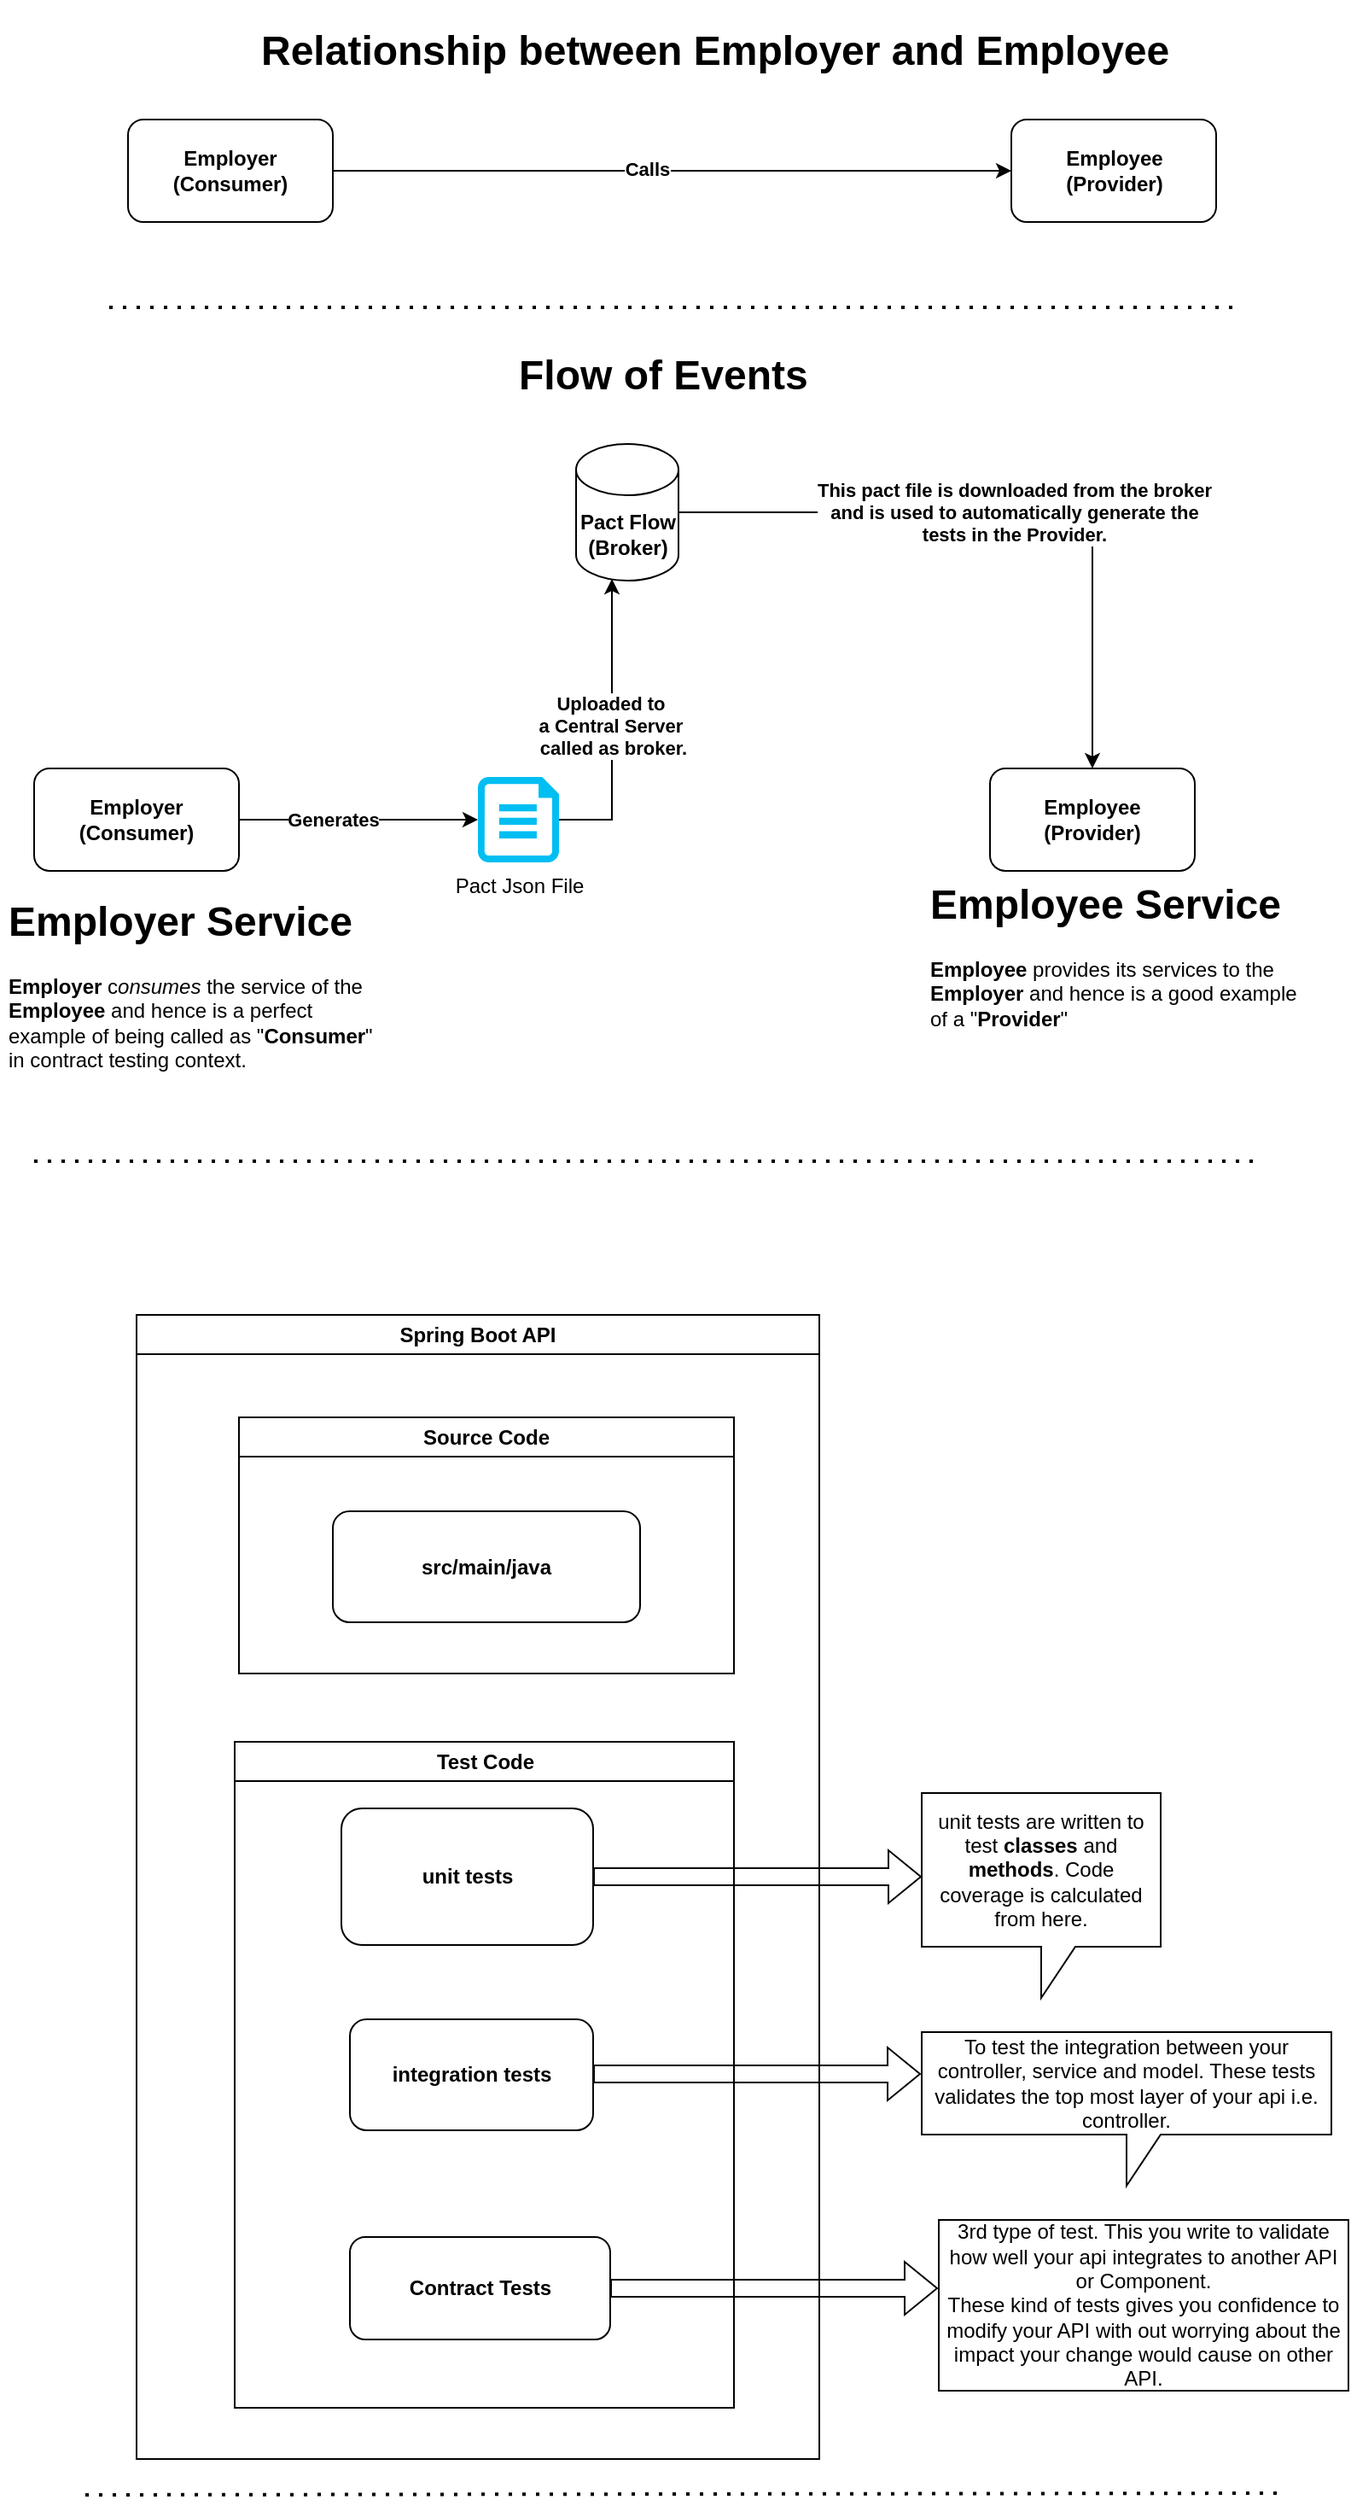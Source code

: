 <mxfile version="21.1.2" type="github">
  <diagram name="Page-1" id="hXCuwG57mc-VUr_f1HP0">
    <mxGraphModel dx="1290" dy="676" grid="1" gridSize="10" guides="1" tooltips="1" connect="1" arrows="1" fold="1" page="1" pageScale="1" pageWidth="827" pageHeight="1169" math="0" shadow="0">
      <root>
        <mxCell id="0" />
        <mxCell id="1" parent="0" />
        <mxCell id="xuCpeB7rJ87xg6paWrhZ-11" style="edgeStyle=orthogonalEdgeStyle;rounded=0;orthogonalLoop=1;jettySize=auto;html=1;entryX=0;entryY=0.5;entryDx=0;entryDy=0;entryPerimeter=0;" edge="1" parent="1" source="xuCpeB7rJ87xg6paWrhZ-1" target="xuCpeB7rJ87xg6paWrhZ-6">
          <mxGeometry relative="1" as="geometry" />
        </mxCell>
        <mxCell id="xuCpeB7rJ87xg6paWrhZ-12" value="Generates" style="edgeLabel;html=1;align=center;verticalAlign=middle;resizable=0;points=[];fontStyle=1" vertex="1" connectable="0" parent="xuCpeB7rJ87xg6paWrhZ-11">
          <mxGeometry x="-0.214" relative="1" as="geometry">
            <mxPoint as="offset" />
          </mxGeometry>
        </mxCell>
        <mxCell id="xuCpeB7rJ87xg6paWrhZ-1" value="Employer&lt;br&gt;(Consumer)" style="rounded=1;whiteSpace=wrap;html=1;fontStyle=1" vertex="1" parent="1">
          <mxGeometry x="40" y="480" width="120" height="60" as="geometry" />
        </mxCell>
        <mxCell id="xuCpeB7rJ87xg6paWrhZ-2" value="Employee&lt;br&gt;(Provider)" style="rounded=1;whiteSpace=wrap;html=1;fontStyle=1" vertex="1" parent="1">
          <mxGeometry x="600" y="480" width="120" height="60" as="geometry" />
        </mxCell>
        <mxCell id="xuCpeB7rJ87xg6paWrhZ-10" value="&lt;b&gt;This pact file is downloaded from the broker&lt;br&gt;and is used to automatically generate the&lt;br&gt;tests in the Provider.&lt;/b&gt;" style="edgeStyle=orthogonalEdgeStyle;rounded=0;orthogonalLoop=1;jettySize=auto;html=1;" edge="1" parent="1" source="xuCpeB7rJ87xg6paWrhZ-3" target="xuCpeB7rJ87xg6paWrhZ-2">
          <mxGeometry relative="1" as="geometry" />
        </mxCell>
        <mxCell id="xuCpeB7rJ87xg6paWrhZ-3" value="Pact Flow&lt;br&gt;(Broker)" style="shape=cylinder3;whiteSpace=wrap;html=1;boundedLbl=1;backgroundOutline=1;size=15;fontStyle=1" vertex="1" parent="1">
          <mxGeometry x="357.5" y="290" width="60" height="80" as="geometry" />
        </mxCell>
        <mxCell id="xuCpeB7rJ87xg6paWrhZ-4" value="&lt;h1&gt;Employer Service&lt;/h1&gt;&lt;p&gt;&lt;b&gt;Employer&lt;/b&gt;&amp;nbsp;c&lt;i&gt;onsumes&lt;/i&gt; the service of the &lt;b&gt;Employee&lt;/b&gt; and hence is a perfect example of being called as &quot;&lt;b&gt;Consumer&lt;/b&gt;&quot; in contract testing context.&lt;/p&gt;" style="text;html=1;strokeColor=none;fillColor=none;spacing=5;spacingTop=-20;whiteSpace=wrap;overflow=hidden;rounded=0;" vertex="1" parent="1">
          <mxGeometry x="20" y="550" width="225" height="120" as="geometry" />
        </mxCell>
        <mxCell id="xuCpeB7rJ87xg6paWrhZ-5" value="&lt;h1&gt;Employee Service&amp;nbsp;&lt;/h1&gt;&lt;p&gt;&lt;b&gt;Employee&lt;/b&gt;&amp;nbsp;provides its services to the &lt;b&gt;Employer&lt;/b&gt;&amp;nbsp;and hence is a good example of a &quot;&lt;b&gt;Provider&lt;/b&gt;&quot;&lt;/p&gt;" style="text;html=1;strokeColor=none;fillColor=none;spacing=5;spacingTop=-20;whiteSpace=wrap;overflow=hidden;rounded=0;" vertex="1" parent="1">
          <mxGeometry x="560" y="540" width="225" height="120" as="geometry" />
        </mxCell>
        <mxCell id="xuCpeB7rJ87xg6paWrhZ-9" value="&lt;b&gt;Uploaded to&amp;nbsp;&lt;br&gt;a Central Server&amp;nbsp;&lt;br&gt;called as broker.&lt;/b&gt;" style="edgeStyle=orthogonalEdgeStyle;rounded=0;orthogonalLoop=1;jettySize=auto;html=1;entryX=0.35;entryY=0.988;entryDx=0;entryDy=0;entryPerimeter=0;" edge="1" parent="1" source="xuCpeB7rJ87xg6paWrhZ-6" target="xuCpeB7rJ87xg6paWrhZ-3">
          <mxGeometry relative="1" as="geometry" />
        </mxCell>
        <mxCell id="xuCpeB7rJ87xg6paWrhZ-6" value="Pact Json File" style="verticalLabelPosition=bottom;html=1;verticalAlign=top;align=center;strokeColor=none;fillColor=#00BEF2;shape=mxgraph.azure.cloud_services_configuration_file;pointerEvents=1;" vertex="1" parent="1">
          <mxGeometry x="300" y="485" width="47.5" height="50" as="geometry" />
        </mxCell>
        <mxCell id="xuCpeB7rJ87xg6paWrhZ-15" style="edgeStyle=orthogonalEdgeStyle;rounded=0;orthogonalLoop=1;jettySize=auto;html=1;entryX=0;entryY=0.5;entryDx=0;entryDy=0;" edge="1" parent="1" source="xuCpeB7rJ87xg6paWrhZ-13" target="xuCpeB7rJ87xg6paWrhZ-14">
          <mxGeometry relative="1" as="geometry" />
        </mxCell>
        <mxCell id="xuCpeB7rJ87xg6paWrhZ-16" value="Calls" style="edgeLabel;html=1;align=center;verticalAlign=middle;resizable=0;points=[];fontStyle=1" vertex="1" connectable="0" parent="xuCpeB7rJ87xg6paWrhZ-15">
          <mxGeometry x="-0.077" y="1" relative="1" as="geometry">
            <mxPoint as="offset" />
          </mxGeometry>
        </mxCell>
        <mxCell id="xuCpeB7rJ87xg6paWrhZ-13" value="Employer&lt;br&gt;(Consumer)" style="rounded=1;whiteSpace=wrap;html=1;fontStyle=1" vertex="1" parent="1">
          <mxGeometry x="95" y="100" width="120" height="60" as="geometry" />
        </mxCell>
        <mxCell id="xuCpeB7rJ87xg6paWrhZ-14" value="Employee&lt;br&gt;(Provider)" style="rounded=1;whiteSpace=wrap;html=1;fontStyle=1" vertex="1" parent="1">
          <mxGeometry x="612.5" y="100" width="120" height="60" as="geometry" />
        </mxCell>
        <mxCell id="xuCpeB7rJ87xg6paWrhZ-17" value="" style="endArrow=none;dashed=1;html=1;dashPattern=1 3;strokeWidth=2;rounded=0;" edge="1" parent="1">
          <mxGeometry width="50" height="50" relative="1" as="geometry">
            <mxPoint x="84" y="210" as="sourcePoint" />
            <mxPoint x="744" y="210" as="targetPoint" />
          </mxGeometry>
        </mxCell>
        <mxCell id="xuCpeB7rJ87xg6paWrhZ-18" value="&lt;h1&gt;Flow of Events&lt;/h1&gt;" style="text;html=1;strokeColor=none;fillColor=none;spacing=5;spacingTop=-20;whiteSpace=wrap;overflow=hidden;rounded=0;" vertex="1" parent="1">
          <mxGeometry x="319" y="230" width="190" height="30" as="geometry" />
        </mxCell>
        <mxCell id="xuCpeB7rJ87xg6paWrhZ-19" value="&lt;h1&gt;Relationship between Employer and Employee&lt;/h1&gt;" style="text;html=1;strokeColor=none;fillColor=none;spacing=5;spacingTop=-20;whiteSpace=wrap;overflow=hidden;rounded=0;" vertex="1" parent="1">
          <mxGeometry x="167.5" y="40" width="565" height="60" as="geometry" />
        </mxCell>
        <mxCell id="xuCpeB7rJ87xg6paWrhZ-20" value="" style="endArrow=none;dashed=1;html=1;dashPattern=1 3;strokeWidth=2;rounded=0;" edge="1" parent="1">
          <mxGeometry width="50" height="50" relative="1" as="geometry">
            <mxPoint x="40" y="710" as="sourcePoint" />
            <mxPoint x="760" y="710" as="targetPoint" />
          </mxGeometry>
        </mxCell>
        <mxCell id="xuCpeB7rJ87xg6paWrhZ-21" value="Spring Boot API" style="swimlane;whiteSpace=wrap;html=1;fontStyle=1" vertex="1" parent="1">
          <mxGeometry x="100" y="800" width="400" height="670" as="geometry" />
        </mxCell>
        <mxCell id="xuCpeB7rJ87xg6paWrhZ-25" value="Test Code" style="swimlane;whiteSpace=wrap;html=1;fontStyle=1" vertex="1" parent="xuCpeB7rJ87xg6paWrhZ-21">
          <mxGeometry x="57.5" y="250" width="292.5" height="390" as="geometry" />
        </mxCell>
        <mxCell id="xuCpeB7rJ87xg6paWrhZ-28" value="unit tests" style="rounded=1;whiteSpace=wrap;html=1;fontStyle=1" vertex="1" parent="xuCpeB7rJ87xg6paWrhZ-25">
          <mxGeometry x="62.5" y="39" width="147.5" height="80" as="geometry" />
        </mxCell>
        <mxCell id="xuCpeB7rJ87xg6paWrhZ-29" value="integration tests" style="rounded=1;whiteSpace=wrap;html=1;fontStyle=1" vertex="1" parent="xuCpeB7rJ87xg6paWrhZ-25">
          <mxGeometry x="67.5" y="162.5" width="142.5" height="65" as="geometry" />
        </mxCell>
        <mxCell id="xuCpeB7rJ87xg6paWrhZ-30" value="Contract Tests" style="rounded=1;whiteSpace=wrap;html=1;fontStyle=1" vertex="1" parent="xuCpeB7rJ87xg6paWrhZ-25">
          <mxGeometry x="67.5" y="290" width="152.5" height="60" as="geometry" />
        </mxCell>
        <mxCell id="xuCpeB7rJ87xg6paWrhZ-37" value="" style="shape=flexArrow;endArrow=classic;html=1;rounded=0;" edge="1" parent="xuCpeB7rJ87xg6paWrhZ-25">
          <mxGeometry width="50" height="50" relative="1" as="geometry">
            <mxPoint x="210" y="194.5" as="sourcePoint" />
            <mxPoint x="402" y="194.5" as="targetPoint" />
          </mxGeometry>
        </mxCell>
        <mxCell id="xuCpeB7rJ87xg6paWrhZ-26" value="Source Code" style="swimlane;whiteSpace=wrap;html=1;fontStyle=1" vertex="1" parent="xuCpeB7rJ87xg6paWrhZ-21">
          <mxGeometry x="60" y="60" width="290" height="150" as="geometry" />
        </mxCell>
        <mxCell id="xuCpeB7rJ87xg6paWrhZ-27" value="src/main/java" style="rounded=1;whiteSpace=wrap;html=1;fontStyle=1" vertex="1" parent="xuCpeB7rJ87xg6paWrhZ-26">
          <mxGeometry x="55" y="55" width="180" height="65" as="geometry" />
        </mxCell>
        <mxCell id="xuCpeB7rJ87xg6paWrhZ-41" value="" style="shape=flexArrow;endArrow=classic;html=1;rounded=0;" edge="1" parent="xuCpeB7rJ87xg6paWrhZ-21">
          <mxGeometry width="50" height="50" relative="1" as="geometry">
            <mxPoint x="277.5" y="570" as="sourcePoint" />
            <mxPoint x="469.5" y="570" as="targetPoint" />
          </mxGeometry>
        </mxCell>
        <mxCell id="xuCpeB7rJ87xg6paWrhZ-35" value="" style="shape=flexArrow;endArrow=classic;html=1;rounded=0;" edge="1" parent="1" source="xuCpeB7rJ87xg6paWrhZ-28">
          <mxGeometry width="50" height="50" relative="1" as="geometry">
            <mxPoint x="430" y="1220" as="sourcePoint" />
            <mxPoint x="560" y="1129" as="targetPoint" />
          </mxGeometry>
        </mxCell>
        <mxCell id="xuCpeB7rJ87xg6paWrhZ-36" value="unit tests are written to test &lt;b&gt;classes&lt;/b&gt; and &lt;b&gt;methods&lt;/b&gt;.&amp;nbsp;Code coverage is calculated from here." style="shape=callout;whiteSpace=wrap;html=1;perimeter=calloutPerimeter;fontStyle=0" vertex="1" parent="1">
          <mxGeometry x="560" y="1080" width="140" height="120" as="geometry" />
        </mxCell>
        <mxCell id="xuCpeB7rJ87xg6paWrhZ-40" value="To test the integration between your controller, service and model. These tests validates the top most layer of your api i.e. controller." style="shape=callout;whiteSpace=wrap;html=1;perimeter=calloutPerimeter;fontStyle=0" vertex="1" parent="1">
          <mxGeometry x="560" y="1220" width="240" height="90" as="geometry" />
        </mxCell>
        <mxCell id="xuCpeB7rJ87xg6paWrhZ-42" value="3rd type of test. This you write to validate how well your api integrates to another API or Component.&lt;br&gt;These kind of tests gives you confidence to modify your API with out worrying about the impact your change would cause on other API." style="shape=callout;whiteSpace=wrap;html=1;perimeter=calloutPerimeter;fontStyle=0;size=0;position=0.17;position2=0.54;base=39;" vertex="1" parent="1">
          <mxGeometry x="570" y="1330" width="240" height="100" as="geometry" />
        </mxCell>
        <mxCell id="xuCpeB7rJ87xg6paWrhZ-43" value="" style="endArrow=none;dashed=1;html=1;dashPattern=1 3;strokeWidth=2;rounded=0;" edge="1" parent="1">
          <mxGeometry width="50" height="50" relative="1" as="geometry">
            <mxPoint x="70" y="1491" as="sourcePoint" />
            <mxPoint x="770" y="1490" as="targetPoint" />
          </mxGeometry>
        </mxCell>
      </root>
    </mxGraphModel>
  </diagram>
</mxfile>
